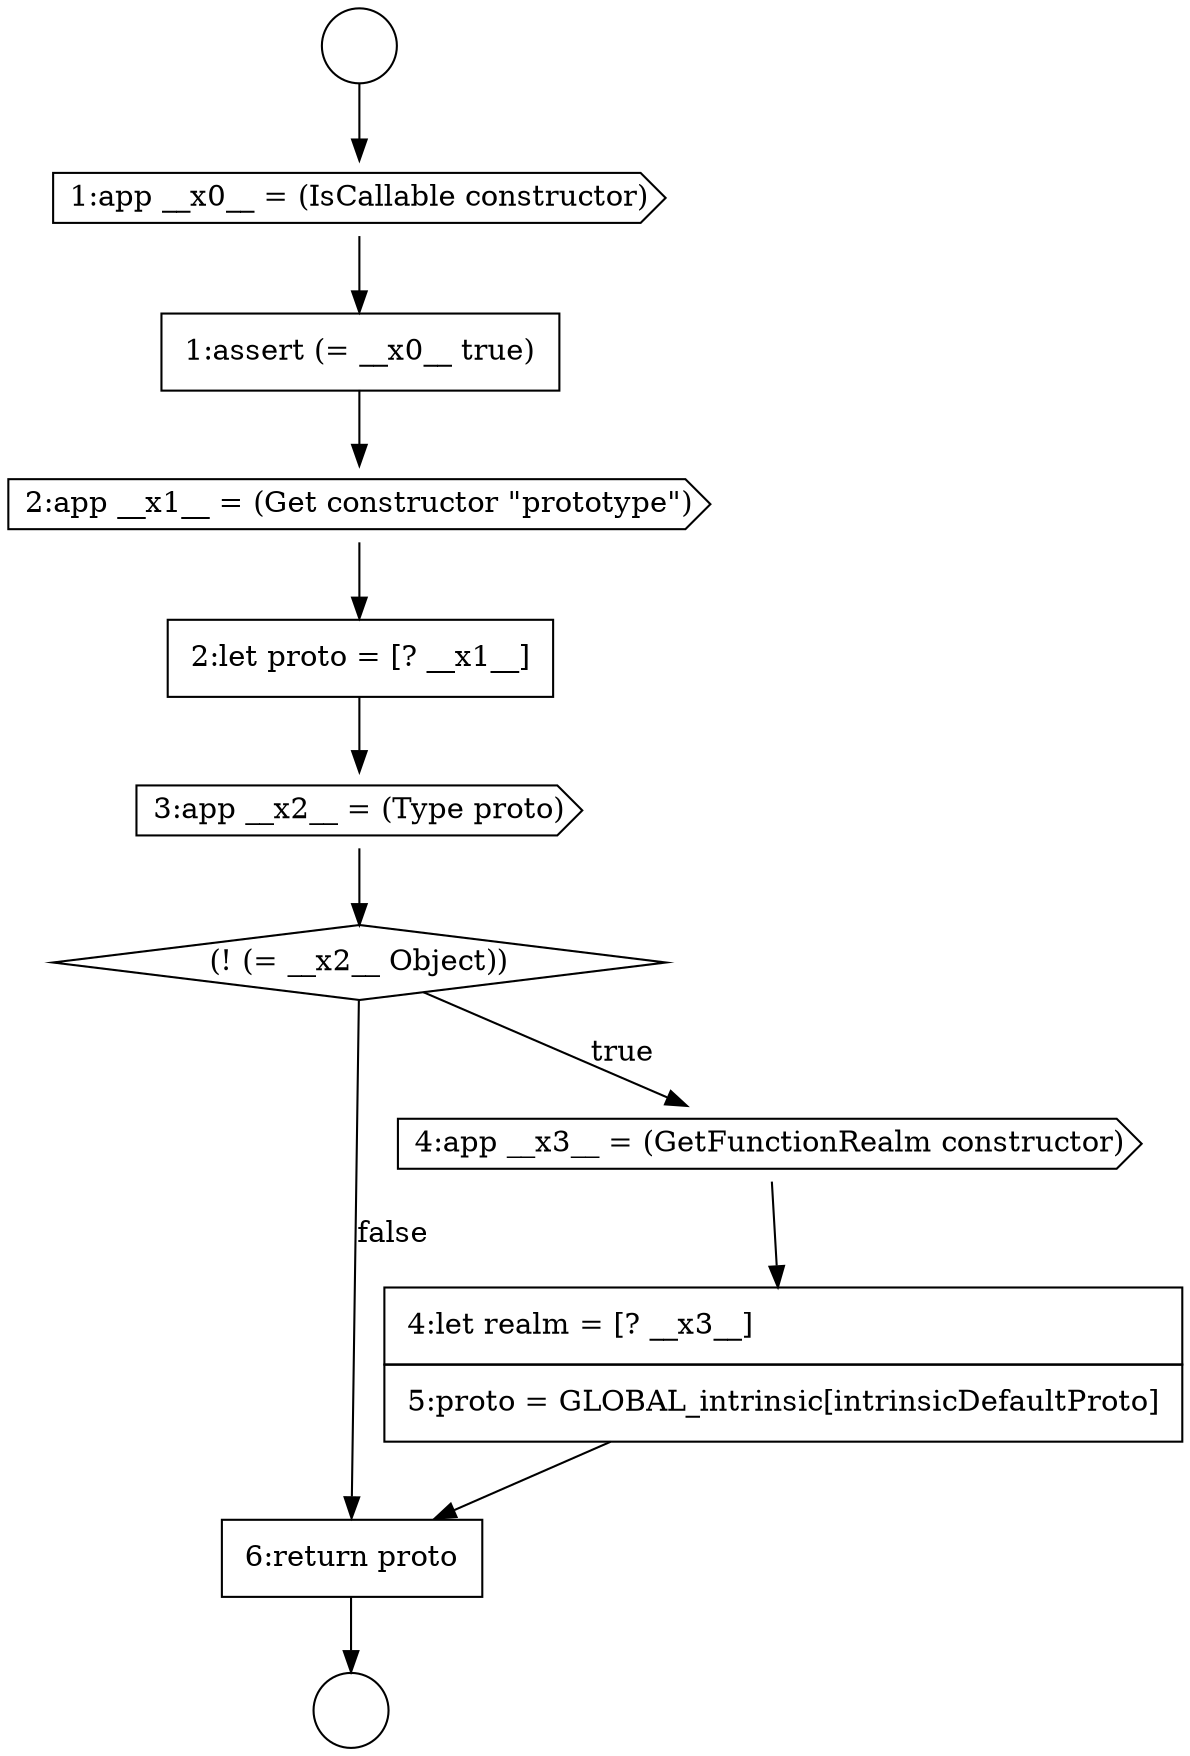 digraph {
  node0 [shape=circle label=" " color="black" fillcolor="white" style=filled]
  node5 [shape=none, margin=0, label=<<font color="black">
    <table border="0" cellborder="1" cellspacing="0" cellpadding="10">
      <tr><td align="left">2:let proto = [? __x1__]</td></tr>
    </table>
  </font>> color="black" fillcolor="white" style=filled]
  node10 [shape=none, margin=0, label=<<font color="black">
    <table border="0" cellborder="1" cellspacing="0" cellpadding="10">
      <tr><td align="left">6:return proto</td></tr>
    </table>
  </font>> color="black" fillcolor="white" style=filled]
  node1 [shape=circle label=" " color="black" fillcolor="white" style=filled]
  node6 [shape=cds, label=<<font color="black">3:app __x2__ = (Type proto)</font>> color="black" fillcolor="white" style=filled]
  node9 [shape=none, margin=0, label=<<font color="black">
    <table border="0" cellborder="1" cellspacing="0" cellpadding="10">
      <tr><td align="left">4:let realm = [? __x3__]</td></tr>
      <tr><td align="left">5:proto = GLOBAL_intrinsic[intrinsicDefaultProto]</td></tr>
    </table>
  </font>> color="black" fillcolor="white" style=filled]
  node2 [shape=cds, label=<<font color="black">1:app __x0__ = (IsCallable constructor)</font>> color="black" fillcolor="white" style=filled]
  node7 [shape=diamond, label=<<font color="black">(! (= __x2__ Object))</font>> color="black" fillcolor="white" style=filled]
  node3 [shape=none, margin=0, label=<<font color="black">
    <table border="0" cellborder="1" cellspacing="0" cellpadding="10">
      <tr><td align="left">1:assert (= __x0__ true)</td></tr>
    </table>
  </font>> color="black" fillcolor="white" style=filled]
  node8 [shape=cds, label=<<font color="black">4:app __x3__ = (GetFunctionRealm constructor)</font>> color="black" fillcolor="white" style=filled]
  node4 [shape=cds, label=<<font color="black">2:app __x1__ = (Get constructor &quot;prototype&quot;)</font>> color="black" fillcolor="white" style=filled]
  node7 -> node8 [label=<<font color="black">true</font>> color="black"]
  node7 -> node10 [label=<<font color="black">false</font>> color="black"]
  node2 -> node3 [ color="black"]
  node10 -> node1 [ color="black"]
  node0 -> node2 [ color="black"]
  node6 -> node7 [ color="black"]
  node9 -> node10 [ color="black"]
  node4 -> node5 [ color="black"]
  node8 -> node9 [ color="black"]
  node5 -> node6 [ color="black"]
  node3 -> node4 [ color="black"]
}
